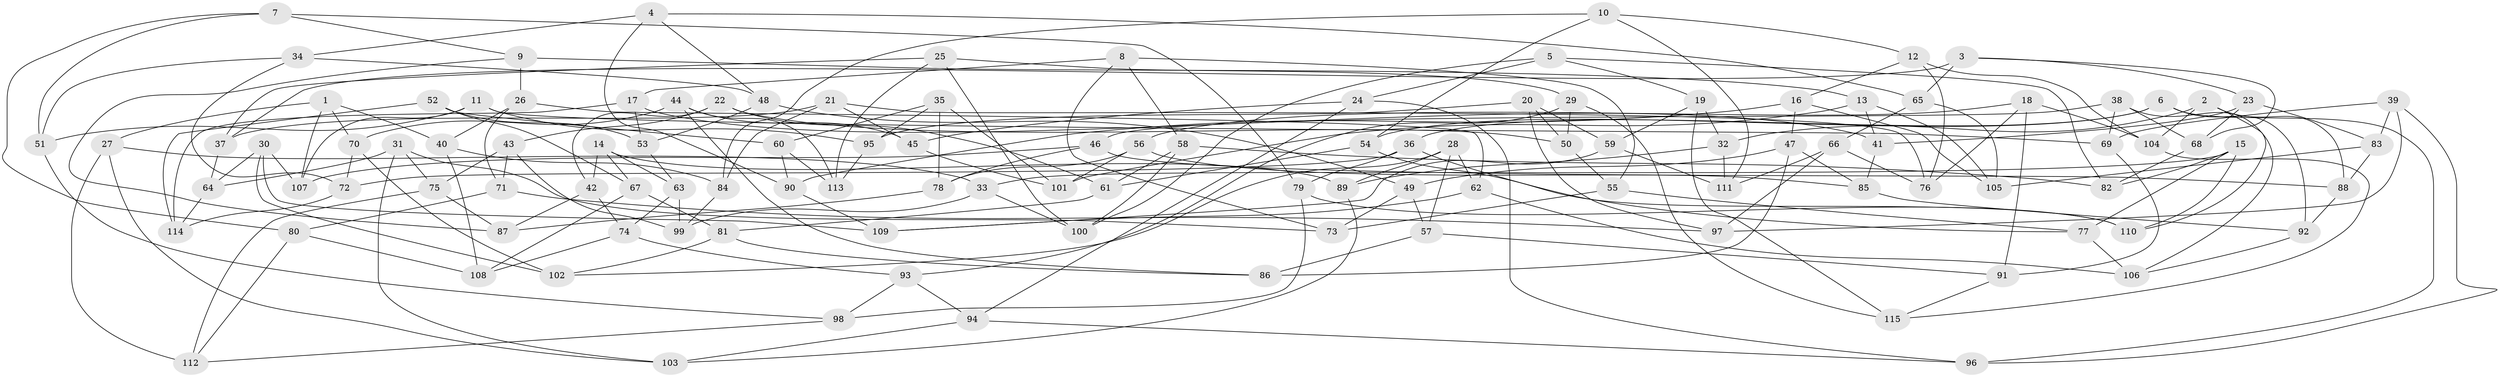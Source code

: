// Generated by graph-tools (version 1.1) at 2025/50/03/09/25 03:50:48]
// undirected, 115 vertices, 230 edges
graph export_dot {
graph [start="1"]
  node [color=gray90,style=filled];
  1;
  2;
  3;
  4;
  5;
  6;
  7;
  8;
  9;
  10;
  11;
  12;
  13;
  14;
  15;
  16;
  17;
  18;
  19;
  20;
  21;
  22;
  23;
  24;
  25;
  26;
  27;
  28;
  29;
  30;
  31;
  32;
  33;
  34;
  35;
  36;
  37;
  38;
  39;
  40;
  41;
  42;
  43;
  44;
  45;
  46;
  47;
  48;
  49;
  50;
  51;
  52;
  53;
  54;
  55;
  56;
  57;
  58;
  59;
  60;
  61;
  62;
  63;
  64;
  65;
  66;
  67;
  68;
  69;
  70;
  71;
  72;
  73;
  74;
  75;
  76;
  77;
  78;
  79;
  80;
  81;
  82;
  83;
  84;
  85;
  86;
  87;
  88;
  89;
  90;
  91;
  92;
  93;
  94;
  95;
  96;
  97;
  98;
  99;
  100;
  101;
  102;
  103;
  104;
  105;
  106;
  107;
  108;
  109;
  110;
  111;
  112;
  113;
  114;
  115;
  1 -- 40;
  1 -- 70;
  1 -- 27;
  1 -- 107;
  2 -- 110;
  2 -- 104;
  2 -- 32;
  2 -- 88;
  3 -- 23;
  3 -- 65;
  3 -- 37;
  3 -- 68;
  4 -- 90;
  4 -- 48;
  4 -- 34;
  4 -- 65;
  5 -- 19;
  5 -- 100;
  5 -- 24;
  5 -- 82;
  6 -- 96;
  6 -- 36;
  6 -- 54;
  6 -- 92;
  7 -- 51;
  7 -- 79;
  7 -- 80;
  7 -- 9;
  8 -- 55;
  8 -- 58;
  8 -- 73;
  8 -- 17;
  9 -- 87;
  9 -- 13;
  9 -- 26;
  10 -- 54;
  10 -- 111;
  10 -- 84;
  10 -- 12;
  11 -- 107;
  11 -- 95;
  11 -- 51;
  11 -- 69;
  12 -- 16;
  12 -- 104;
  12 -- 76;
  13 -- 41;
  13 -- 105;
  13 -- 101;
  14 -- 67;
  14 -- 89;
  14 -- 42;
  14 -- 63;
  15 -- 82;
  15 -- 77;
  15 -- 110;
  15 -- 33;
  16 -- 105;
  16 -- 90;
  16 -- 47;
  17 -- 53;
  17 -- 114;
  17 -- 41;
  18 -- 56;
  18 -- 104;
  18 -- 76;
  18 -- 91;
  19 -- 115;
  19 -- 59;
  19 -- 32;
  20 -- 97;
  20 -- 50;
  20 -- 59;
  20 -- 95;
  21 -- 45;
  21 -- 76;
  21 -- 84;
  21 -- 37;
  22 -- 50;
  22 -- 61;
  22 -- 43;
  22 -- 42;
  23 -- 83;
  23 -- 41;
  23 -- 68;
  24 -- 45;
  24 -- 96;
  24 -- 94;
  25 -- 113;
  25 -- 100;
  25 -- 29;
  25 -- 37;
  26 -- 40;
  26 -- 62;
  26 -- 71;
  27 -- 112;
  27 -- 33;
  27 -- 103;
  28 -- 57;
  28 -- 62;
  28 -- 89;
  28 -- 102;
  29 -- 115;
  29 -- 50;
  29 -- 93;
  30 -- 102;
  30 -- 64;
  30 -- 107;
  30 -- 109;
  31 -- 103;
  31 -- 75;
  31 -- 73;
  31 -- 64;
  32 -- 111;
  32 -- 89;
  33 -- 100;
  33 -- 99;
  34 -- 72;
  34 -- 51;
  34 -- 48;
  35 -- 78;
  35 -- 60;
  35 -- 101;
  35 -- 95;
  36 -- 77;
  36 -- 72;
  36 -- 79;
  37 -- 64;
  38 -- 68;
  38 -- 46;
  38 -- 106;
  38 -- 69;
  39 -- 83;
  39 -- 96;
  39 -- 97;
  39 -- 69;
  40 -- 84;
  40 -- 108;
  41 -- 85;
  42 -- 87;
  42 -- 74;
  43 -- 71;
  43 -- 75;
  43 -- 99;
  44 -- 113;
  44 -- 86;
  44 -- 70;
  44 -- 45;
  45 -- 101;
  46 -- 88;
  46 -- 107;
  46 -- 78;
  47 -- 86;
  47 -- 49;
  47 -- 85;
  48 -- 53;
  48 -- 49;
  49 -- 57;
  49 -- 73;
  50 -- 55;
  51 -- 98;
  52 -- 114;
  52 -- 60;
  52 -- 53;
  52 -- 67;
  53 -- 63;
  54 -- 61;
  54 -- 110;
  55 -- 77;
  55 -- 73;
  56 -- 101;
  56 -- 85;
  56 -- 78;
  57 -- 86;
  57 -- 91;
  58 -- 100;
  58 -- 61;
  58 -- 82;
  59 -- 111;
  59 -- 109;
  60 -- 113;
  60 -- 90;
  61 -- 81;
  62 -- 109;
  62 -- 106;
  63 -- 74;
  63 -- 99;
  64 -- 114;
  65 -- 105;
  65 -- 66;
  66 -- 111;
  66 -- 76;
  66 -- 97;
  67 -- 81;
  67 -- 108;
  68 -- 82;
  69 -- 91;
  70 -- 72;
  70 -- 102;
  71 -- 80;
  71 -- 97;
  72 -- 114;
  74 -- 108;
  74 -- 93;
  75 -- 87;
  75 -- 112;
  77 -- 106;
  78 -- 87;
  79 -- 110;
  79 -- 98;
  80 -- 112;
  80 -- 108;
  81 -- 102;
  81 -- 86;
  83 -- 88;
  83 -- 105;
  84 -- 99;
  85 -- 92;
  88 -- 92;
  89 -- 103;
  90 -- 109;
  91 -- 115;
  92 -- 106;
  93 -- 94;
  93 -- 98;
  94 -- 103;
  94 -- 96;
  95 -- 113;
  98 -- 112;
  104 -- 115;
}
